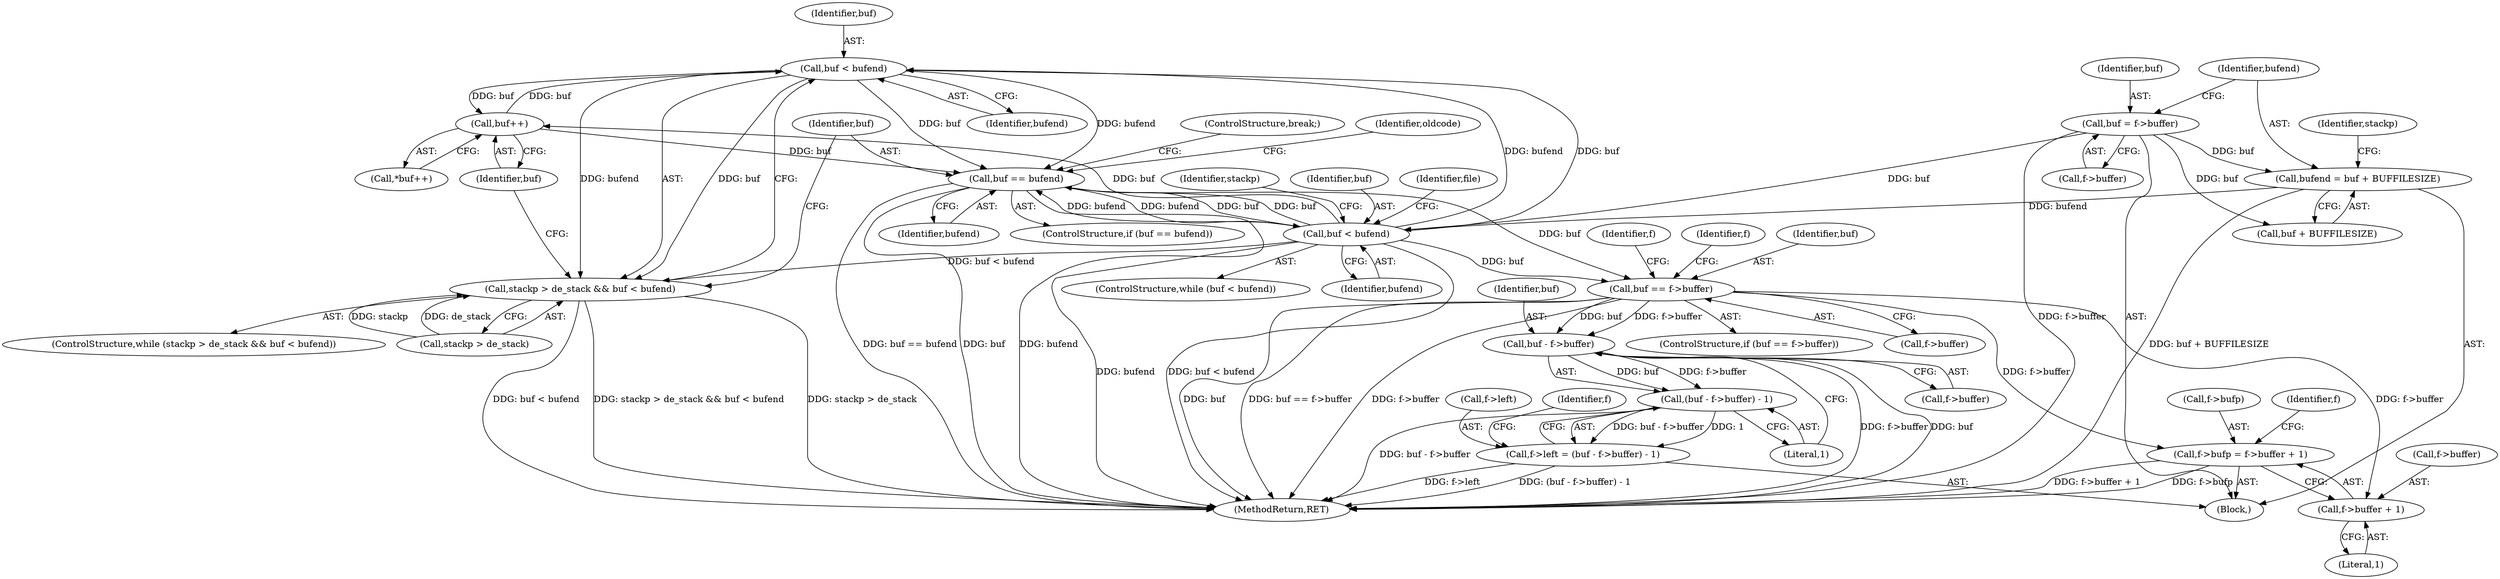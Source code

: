digraph "0_libxfont_d11ee5886e9d9ec610051a206b135a4cdc1e09a0@pointer" {
"1000164" [label="(Call,buf < bufend)"];
"1000169" [label="(Call,buf++)"];
"1000155" [label="(Call,buf < bufend)"];
"1000175" [label="(Call,buf == bufend)"];
"1000164" [label="(Call,buf < bufend)"];
"1000124" [label="(Call,buf = f->buffer)"];
"1000129" [label="(Call,bufend = buf + BUFFILESIZE)"];
"1000160" [label="(Call,stackp > de_stack && buf < bufend)"];
"1000343" [label="(Call,buf == f->buffer)"];
"1000356" [label="(Call,f->bufp = f->buffer + 1)"];
"1000360" [label="(Call,f->buffer + 1)"];
"1000370" [label="(Call,buf - f->buffer)"];
"1000369" [label="(Call,(buf - f->buffer) - 1)"];
"1000365" [label="(Call,f->left = (buf - f->buffer) - 1)"];
"1000365" [label="(Call,f->left = (buf - f->buffer) - 1)"];
"1000369" [label="(Call,(buf - f->buffer) - 1)"];
"1000175" [label="(Call,buf == bufend)"];
"1000157" [label="(Identifier,bufend)"];
"1000154" [label="(ControlStructure,while (buf < bufend))"];
"1000344" [label="(Identifier,buf)"];
"1000162" [label="(Identifier,stackp)"];
"1000168" [label="(Call,*buf++)"];
"1000156" [label="(Identifier,buf)"];
"1000155" [label="(Call,buf < bufend)"];
"1000375" [label="(Literal,1)"];
"1000170" [label="(Identifier,buf)"];
"1000161" [label="(Call,stackp > de_stack)"];
"1000129" [label="(Call,bufend = buf + BUFFILESIZE)"];
"1000176" [label="(Identifier,buf)"];
"1000135" [label="(Identifier,stackp)"];
"1000177" [label="(Identifier,bufend)"];
"1000164" [label="(Call,buf < bufend)"];
"1000351" [label="(Identifier,f)"];
"1000370" [label="(Call,buf - f->buffer)"];
"1000160" [label="(Call,stackp > de_stack && buf < bufend)"];
"1000169" [label="(Call,buf++)"];
"1000174" [label="(ControlStructure,if (buf == bufend))"];
"1000356" [label="(Call,f->bufp = f->buffer + 1)"];
"1000357" [label="(Call,f->bufp)"];
"1000165" [label="(Identifier,buf)"];
"1000131" [label="(Call,buf + BUFFILESIZE)"];
"1000382" [label="(MethodReturn,RET)"];
"1000107" [label="(Block,)"];
"1000366" [label="(Call,f->left)"];
"1000342" [label="(ControlStructure,if (buf == f->buffer))"];
"1000367" [label="(Identifier,f)"];
"1000371" [label="(Identifier,buf)"];
"1000364" [label="(Literal,1)"];
"1000126" [label="(Call,f->buffer)"];
"1000345" [label="(Call,f->buffer)"];
"1000178" [label="(ControlStructure,break;)"];
"1000125" [label="(Identifier,buf)"];
"1000329" [label="(Identifier,file)"];
"1000372" [label="(Call,f->buffer)"];
"1000360" [label="(Call,f->buffer + 1)"];
"1000130" [label="(Identifier,bufend)"];
"1000166" [label="(Identifier,bufend)"];
"1000159" [label="(ControlStructure,while (stackp > de_stack && buf < bufend))"];
"1000343" [label="(Call,buf == f->buffer)"];
"1000181" [label="(Identifier,oldcode)"];
"1000361" [label="(Call,f->buffer)"];
"1000379" [label="(Identifier,f)"];
"1000124" [label="(Call,buf = f->buffer)"];
"1000358" [label="(Identifier,f)"];
"1000164" -> "1000160"  [label="AST: "];
"1000164" -> "1000166"  [label="CFG: "];
"1000165" -> "1000164"  [label="AST: "];
"1000166" -> "1000164"  [label="AST: "];
"1000160" -> "1000164"  [label="CFG: "];
"1000164" -> "1000160"  [label="DDG: buf"];
"1000164" -> "1000160"  [label="DDG: bufend"];
"1000169" -> "1000164"  [label="DDG: buf"];
"1000155" -> "1000164"  [label="DDG: buf"];
"1000155" -> "1000164"  [label="DDG: bufend"];
"1000164" -> "1000169"  [label="DDG: buf"];
"1000164" -> "1000175"  [label="DDG: buf"];
"1000164" -> "1000175"  [label="DDG: bufend"];
"1000169" -> "1000168"  [label="AST: "];
"1000169" -> "1000170"  [label="CFG: "];
"1000170" -> "1000169"  [label="AST: "];
"1000168" -> "1000169"  [label="CFG: "];
"1000155" -> "1000169"  [label="DDG: buf"];
"1000169" -> "1000175"  [label="DDG: buf"];
"1000155" -> "1000154"  [label="AST: "];
"1000155" -> "1000157"  [label="CFG: "];
"1000156" -> "1000155"  [label="AST: "];
"1000157" -> "1000155"  [label="AST: "];
"1000162" -> "1000155"  [label="CFG: "];
"1000329" -> "1000155"  [label="CFG: "];
"1000155" -> "1000382"  [label="DDG: bufend"];
"1000155" -> "1000382"  [label="DDG: buf < bufend"];
"1000175" -> "1000155"  [label="DDG: buf"];
"1000175" -> "1000155"  [label="DDG: bufend"];
"1000124" -> "1000155"  [label="DDG: buf"];
"1000129" -> "1000155"  [label="DDG: bufend"];
"1000155" -> "1000160"  [label="DDG: buf < bufend"];
"1000155" -> "1000175"  [label="DDG: buf"];
"1000155" -> "1000175"  [label="DDG: bufend"];
"1000155" -> "1000343"  [label="DDG: buf"];
"1000175" -> "1000174"  [label="AST: "];
"1000175" -> "1000177"  [label="CFG: "];
"1000176" -> "1000175"  [label="AST: "];
"1000177" -> "1000175"  [label="AST: "];
"1000178" -> "1000175"  [label="CFG: "];
"1000181" -> "1000175"  [label="CFG: "];
"1000175" -> "1000382"  [label="DDG: buf"];
"1000175" -> "1000382"  [label="DDG: bufend"];
"1000175" -> "1000382"  [label="DDG: buf == bufend"];
"1000175" -> "1000343"  [label="DDG: buf"];
"1000124" -> "1000107"  [label="AST: "];
"1000124" -> "1000126"  [label="CFG: "];
"1000125" -> "1000124"  [label="AST: "];
"1000126" -> "1000124"  [label="AST: "];
"1000130" -> "1000124"  [label="CFG: "];
"1000124" -> "1000382"  [label="DDG: f->buffer"];
"1000124" -> "1000129"  [label="DDG: buf"];
"1000124" -> "1000131"  [label="DDG: buf"];
"1000129" -> "1000107"  [label="AST: "];
"1000129" -> "1000131"  [label="CFG: "];
"1000130" -> "1000129"  [label="AST: "];
"1000131" -> "1000129"  [label="AST: "];
"1000135" -> "1000129"  [label="CFG: "];
"1000129" -> "1000382"  [label="DDG: buf + BUFFILESIZE"];
"1000160" -> "1000159"  [label="AST: "];
"1000160" -> "1000161"  [label="CFG: "];
"1000161" -> "1000160"  [label="AST: "];
"1000170" -> "1000160"  [label="CFG: "];
"1000176" -> "1000160"  [label="CFG: "];
"1000160" -> "1000382"  [label="DDG: buf < bufend"];
"1000160" -> "1000382"  [label="DDG: stackp > de_stack && buf < bufend"];
"1000160" -> "1000382"  [label="DDG: stackp > de_stack"];
"1000161" -> "1000160"  [label="DDG: stackp"];
"1000161" -> "1000160"  [label="DDG: de_stack"];
"1000343" -> "1000342"  [label="AST: "];
"1000343" -> "1000345"  [label="CFG: "];
"1000344" -> "1000343"  [label="AST: "];
"1000345" -> "1000343"  [label="AST: "];
"1000351" -> "1000343"  [label="CFG: "];
"1000358" -> "1000343"  [label="CFG: "];
"1000343" -> "1000382"  [label="DDG: buf"];
"1000343" -> "1000382"  [label="DDG: buf == f->buffer"];
"1000343" -> "1000382"  [label="DDG: f->buffer"];
"1000343" -> "1000356"  [label="DDG: f->buffer"];
"1000343" -> "1000360"  [label="DDG: f->buffer"];
"1000343" -> "1000370"  [label="DDG: buf"];
"1000343" -> "1000370"  [label="DDG: f->buffer"];
"1000356" -> "1000107"  [label="AST: "];
"1000356" -> "1000360"  [label="CFG: "];
"1000357" -> "1000356"  [label="AST: "];
"1000360" -> "1000356"  [label="AST: "];
"1000367" -> "1000356"  [label="CFG: "];
"1000356" -> "1000382"  [label="DDG: f->bufp"];
"1000356" -> "1000382"  [label="DDG: f->buffer + 1"];
"1000360" -> "1000364"  [label="CFG: "];
"1000361" -> "1000360"  [label="AST: "];
"1000364" -> "1000360"  [label="AST: "];
"1000370" -> "1000369"  [label="AST: "];
"1000370" -> "1000372"  [label="CFG: "];
"1000371" -> "1000370"  [label="AST: "];
"1000372" -> "1000370"  [label="AST: "];
"1000375" -> "1000370"  [label="CFG: "];
"1000370" -> "1000382"  [label="DDG: f->buffer"];
"1000370" -> "1000382"  [label="DDG: buf"];
"1000370" -> "1000369"  [label="DDG: buf"];
"1000370" -> "1000369"  [label="DDG: f->buffer"];
"1000369" -> "1000365"  [label="AST: "];
"1000369" -> "1000375"  [label="CFG: "];
"1000375" -> "1000369"  [label="AST: "];
"1000365" -> "1000369"  [label="CFG: "];
"1000369" -> "1000382"  [label="DDG: buf - f->buffer"];
"1000369" -> "1000365"  [label="DDG: buf - f->buffer"];
"1000369" -> "1000365"  [label="DDG: 1"];
"1000365" -> "1000107"  [label="AST: "];
"1000366" -> "1000365"  [label="AST: "];
"1000379" -> "1000365"  [label="CFG: "];
"1000365" -> "1000382"  [label="DDG: (buf - f->buffer) - 1"];
"1000365" -> "1000382"  [label="DDG: f->left"];
}
